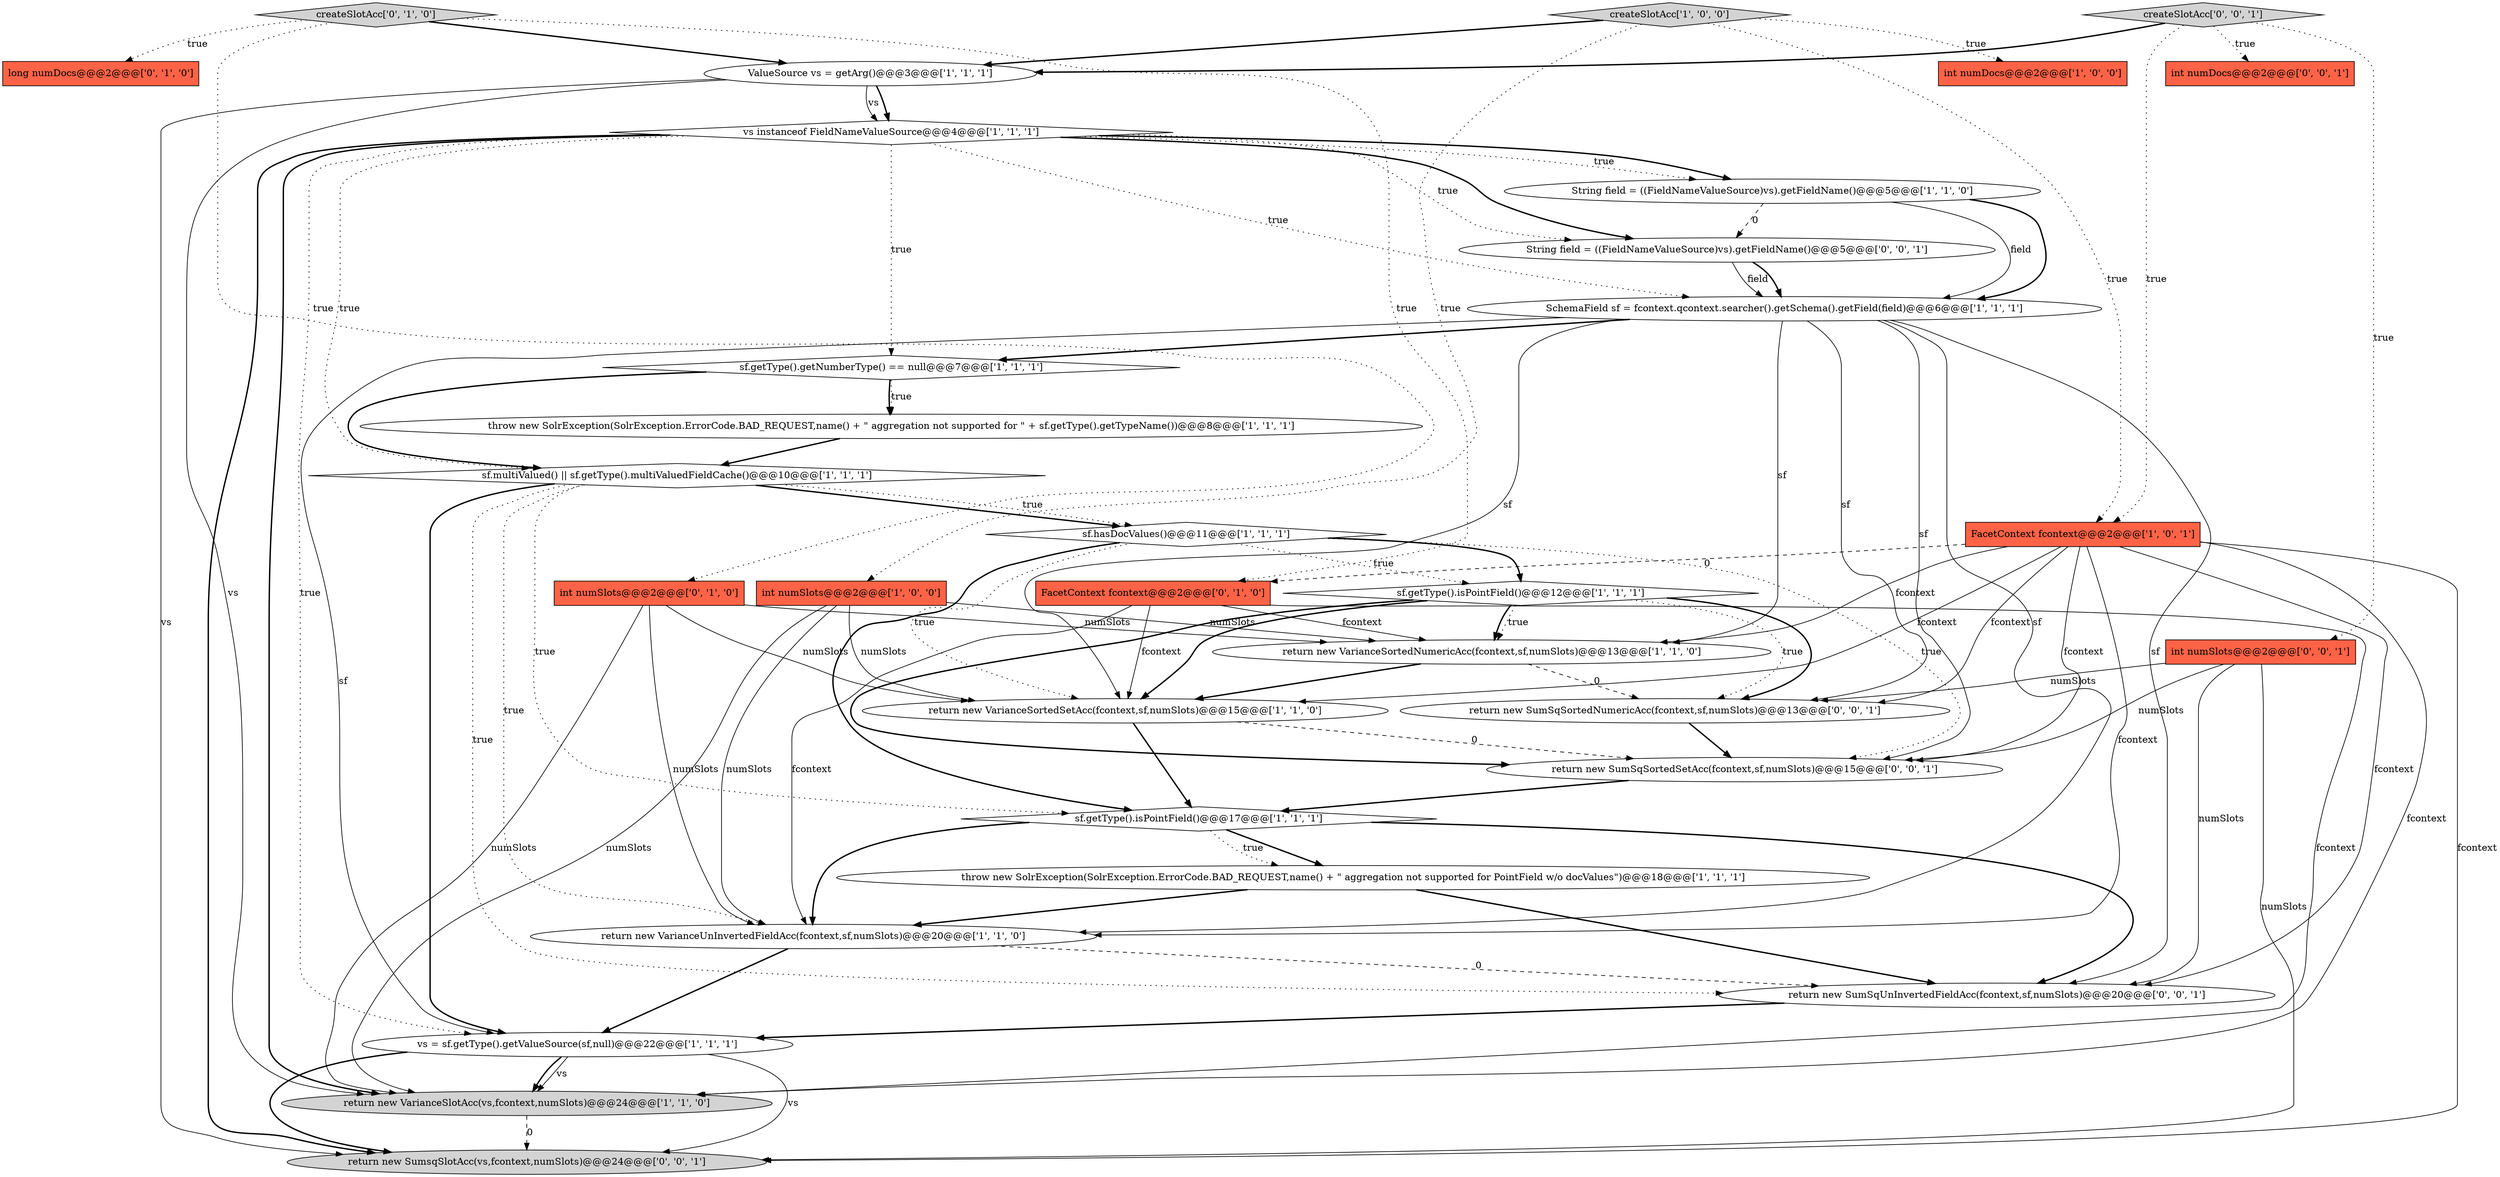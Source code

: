 digraph {
4 [style = filled, label = "return new VarianceSortedNumericAcc(fcontext,sf,numSlots)@@@13@@@['1', '1', '0']", fillcolor = white, shape = ellipse image = "AAA0AAABBB1BBB"];
8 [style = filled, label = "return new VarianceUnInvertedFieldAcc(fcontext,sf,numSlots)@@@20@@@['1', '1', '0']", fillcolor = white, shape = ellipse image = "AAA0AAABBB1BBB"];
25 [style = filled, label = "String field = ((FieldNameValueSource)vs).getFieldName()@@@5@@@['0', '0', '1']", fillcolor = white, shape = ellipse image = "AAA0AAABBB3BBB"];
20 [style = filled, label = "createSlotAcc['0', '1', '0']", fillcolor = lightgray, shape = diamond image = "AAA0AAABBB2BBB"];
7 [style = filled, label = "sf.hasDocValues()@@@11@@@['1', '1', '1']", fillcolor = white, shape = diamond image = "AAA0AAABBB1BBB"];
18 [style = filled, label = "sf.multiValued() || sf.getType().multiValuedFieldCache()@@@10@@@['1', '1', '1']", fillcolor = white, shape = diamond image = "AAA0AAABBB1BBB"];
26 [style = filled, label = "int numDocs@@@2@@@['0', '0', '1']", fillcolor = tomato, shape = box image = "AAA0AAABBB3BBB"];
23 [style = filled, label = "FacetContext fcontext@@@2@@@['0', '1', '0']", fillcolor = tomato, shape = box image = "AAA1AAABBB2BBB"];
13 [style = filled, label = "throw new SolrException(SolrException.ErrorCode.BAD_REQUEST,name() + \" aggregation not supported for \" + sf.getType().getTypeName())@@@8@@@['1', '1', '1']", fillcolor = white, shape = ellipse image = "AAA0AAABBB1BBB"];
14 [style = filled, label = "int numSlots@@@2@@@['1', '0', '0']", fillcolor = tomato, shape = box image = "AAA0AAABBB1BBB"];
2 [style = filled, label = "vs instanceof FieldNameValueSource@@@4@@@['1', '1', '1']", fillcolor = white, shape = diamond image = "AAA0AAABBB1BBB"];
12 [style = filled, label = "String field = ((FieldNameValueSource)vs).getFieldName()@@@5@@@['1', '1', '0']", fillcolor = white, shape = ellipse image = "AAA0AAABBB1BBB"];
27 [style = filled, label = "createSlotAcc['0', '0', '1']", fillcolor = lightgray, shape = diamond image = "AAA0AAABBB3BBB"];
9 [style = filled, label = "ValueSource vs = getArg()@@@3@@@['1', '1', '1']", fillcolor = white, shape = ellipse image = "AAA0AAABBB1BBB"];
15 [style = filled, label = "vs = sf.getType().getValueSource(sf,null)@@@22@@@['1', '1', '1']", fillcolor = white, shape = ellipse image = "AAA0AAABBB1BBB"];
17 [style = filled, label = "FacetContext fcontext@@@2@@@['1', '0', '1']", fillcolor = tomato, shape = box image = "AAA0AAABBB1BBB"];
30 [style = filled, label = "return new SumSqUnInvertedFieldAcc(fcontext,sf,numSlots)@@@20@@@['0', '0', '1']", fillcolor = white, shape = ellipse image = "AAA0AAABBB3BBB"];
22 [style = filled, label = "int numSlots@@@2@@@['0', '1', '0']", fillcolor = tomato, shape = box image = "AAA0AAABBB2BBB"];
6 [style = filled, label = "return new VarianceSortedSetAcc(fcontext,sf,numSlots)@@@15@@@['1', '1', '0']", fillcolor = white, shape = ellipse image = "AAA0AAABBB1BBB"];
10 [style = filled, label = "SchemaField sf = fcontext.qcontext.searcher().getSchema().getField(field)@@@6@@@['1', '1', '1']", fillcolor = white, shape = ellipse image = "AAA0AAABBB1BBB"];
29 [style = filled, label = "return new SumSqSortedSetAcc(fcontext,sf,numSlots)@@@15@@@['0', '0', '1']", fillcolor = white, shape = ellipse image = "AAA0AAABBB3BBB"];
16 [style = filled, label = "int numDocs@@@2@@@['1', '0', '0']", fillcolor = tomato, shape = box image = "AAA0AAABBB1BBB"];
11 [style = filled, label = "return new VarianceSlotAcc(vs,fcontext,numSlots)@@@24@@@['1', '1', '0']", fillcolor = lightgray, shape = ellipse image = "AAA0AAABBB1BBB"];
28 [style = filled, label = "return new SumsqSlotAcc(vs,fcontext,numSlots)@@@24@@@['0', '0', '1']", fillcolor = lightgray, shape = ellipse image = "AAA0AAABBB3BBB"];
3 [style = filled, label = "sf.getType().isPointField()@@@17@@@['1', '1', '1']", fillcolor = white, shape = diamond image = "AAA0AAABBB1BBB"];
5 [style = filled, label = "throw new SolrException(SolrException.ErrorCode.BAD_REQUEST,name() + \" aggregation not supported for PointField w/o docValues\")@@@18@@@['1', '1', '1']", fillcolor = white, shape = ellipse image = "AAA0AAABBB1BBB"];
21 [style = filled, label = "long numDocs@@@2@@@['0', '1', '0']", fillcolor = tomato, shape = box image = "AAA0AAABBB2BBB"];
19 [style = filled, label = "sf.getType().isPointField()@@@12@@@['1', '1', '1']", fillcolor = white, shape = diamond image = "AAA0AAABBB1BBB"];
31 [style = filled, label = "return new SumSqSortedNumericAcc(fcontext,sf,numSlots)@@@13@@@['0', '0', '1']", fillcolor = white, shape = ellipse image = "AAA0AAABBB3BBB"];
1 [style = filled, label = "sf.getType().getNumberType() == null@@@7@@@['1', '1', '1']", fillcolor = white, shape = diamond image = "AAA0AAABBB1BBB"];
24 [style = filled, label = "int numSlots@@@2@@@['0', '0', '1']", fillcolor = tomato, shape = box image = "AAA0AAABBB3BBB"];
0 [style = filled, label = "createSlotAcc['1', '0', '0']", fillcolor = lightgray, shape = diamond image = "AAA0AAABBB1BBB"];
6->3 [style = bold, label=""];
10->6 [style = solid, label="sf"];
9->11 [style = solid, label="vs"];
10->4 [style = solid, label="sf"];
20->9 [style = bold, label=""];
14->11 [style = solid, label="numSlots"];
27->9 [style = bold, label=""];
2->15 [style = dotted, label="true"];
2->18 [style = dotted, label="true"];
1->13 [style = bold, label=""];
23->11 [style = solid, label="fcontext"];
25->10 [style = solid, label="field"];
2->25 [style = dotted, label="true"];
1->13 [style = dotted, label="true"];
14->8 [style = solid, label="numSlots"];
12->10 [style = bold, label=""];
17->8 [style = solid, label="fcontext"];
3->5 [style = bold, label=""];
15->11 [style = bold, label=""];
18->3 [style = dotted, label="true"];
17->6 [style = solid, label="fcontext"];
25->10 [style = bold, label=""];
8->30 [style = dashed, label="0"];
5->30 [style = bold, label=""];
2->25 [style = bold, label=""];
3->30 [style = bold, label=""];
2->28 [style = bold, label=""];
2->10 [style = dotted, label="true"];
7->6 [style = dotted, label="true"];
24->29 [style = solid, label="numSlots"];
14->4 [style = solid, label="numSlots"];
9->2 [style = bold, label=""];
17->31 [style = solid, label="fcontext"];
12->10 [style = solid, label="field"];
18->15 [style = bold, label=""];
31->29 [style = bold, label=""];
18->8 [style = dotted, label="true"];
27->24 [style = dotted, label="true"];
19->6 [style = bold, label=""];
7->29 [style = dotted, label="true"];
17->28 [style = solid, label="fcontext"];
3->5 [style = dotted, label="true"];
24->30 [style = solid, label="numSlots"];
19->4 [style = dotted, label="true"];
10->30 [style = solid, label="sf"];
23->8 [style = solid, label="fcontext"];
2->12 [style = dotted, label="true"];
23->6 [style = solid, label="fcontext"];
0->14 [style = dotted, label="true"];
20->22 [style = dotted, label="true"];
22->11 [style = solid, label="numSlots"];
17->23 [style = dashed, label="0"];
18->7 [style = bold, label=""];
10->1 [style = bold, label=""];
13->18 [style = bold, label=""];
30->15 [style = bold, label=""];
17->11 [style = solid, label="fcontext"];
18->7 [style = dotted, label="true"];
8->15 [style = bold, label=""];
19->29 [style = bold, label=""];
24->28 [style = solid, label="numSlots"];
10->15 [style = solid, label="sf"];
10->31 [style = solid, label="sf"];
23->4 [style = solid, label="fcontext"];
15->28 [style = bold, label=""];
3->8 [style = bold, label=""];
20->23 [style = dotted, label="true"];
24->31 [style = solid, label="numSlots"];
0->16 [style = dotted, label="true"];
14->6 [style = solid, label="numSlots"];
27->17 [style = dotted, label="true"];
7->19 [style = bold, label=""];
2->11 [style = bold, label=""];
19->31 [style = dotted, label="true"];
9->2 [style = solid, label="vs"];
5->8 [style = bold, label=""];
0->9 [style = bold, label=""];
4->6 [style = bold, label=""];
19->31 [style = bold, label=""];
7->19 [style = dotted, label="true"];
10->8 [style = solid, label="sf"];
27->26 [style = dotted, label="true"];
29->3 [style = bold, label=""];
4->31 [style = dashed, label="0"];
1->18 [style = bold, label=""];
22->8 [style = solid, label="numSlots"];
20->21 [style = dotted, label="true"];
15->28 [style = solid, label="vs"];
17->4 [style = solid, label="fcontext"];
17->29 [style = solid, label="fcontext"];
9->28 [style = solid, label="vs"];
7->3 [style = bold, label=""];
2->12 [style = bold, label=""];
10->29 [style = solid, label="sf"];
11->28 [style = dashed, label="0"];
12->25 [style = dashed, label="0"];
6->29 [style = dashed, label="0"];
22->6 [style = solid, label="numSlots"];
2->1 [style = dotted, label="true"];
0->17 [style = dotted, label="true"];
19->4 [style = bold, label=""];
17->30 [style = solid, label="fcontext"];
15->11 [style = solid, label="vs"];
22->4 [style = solid, label="numSlots"];
18->30 [style = dotted, label="true"];
}
